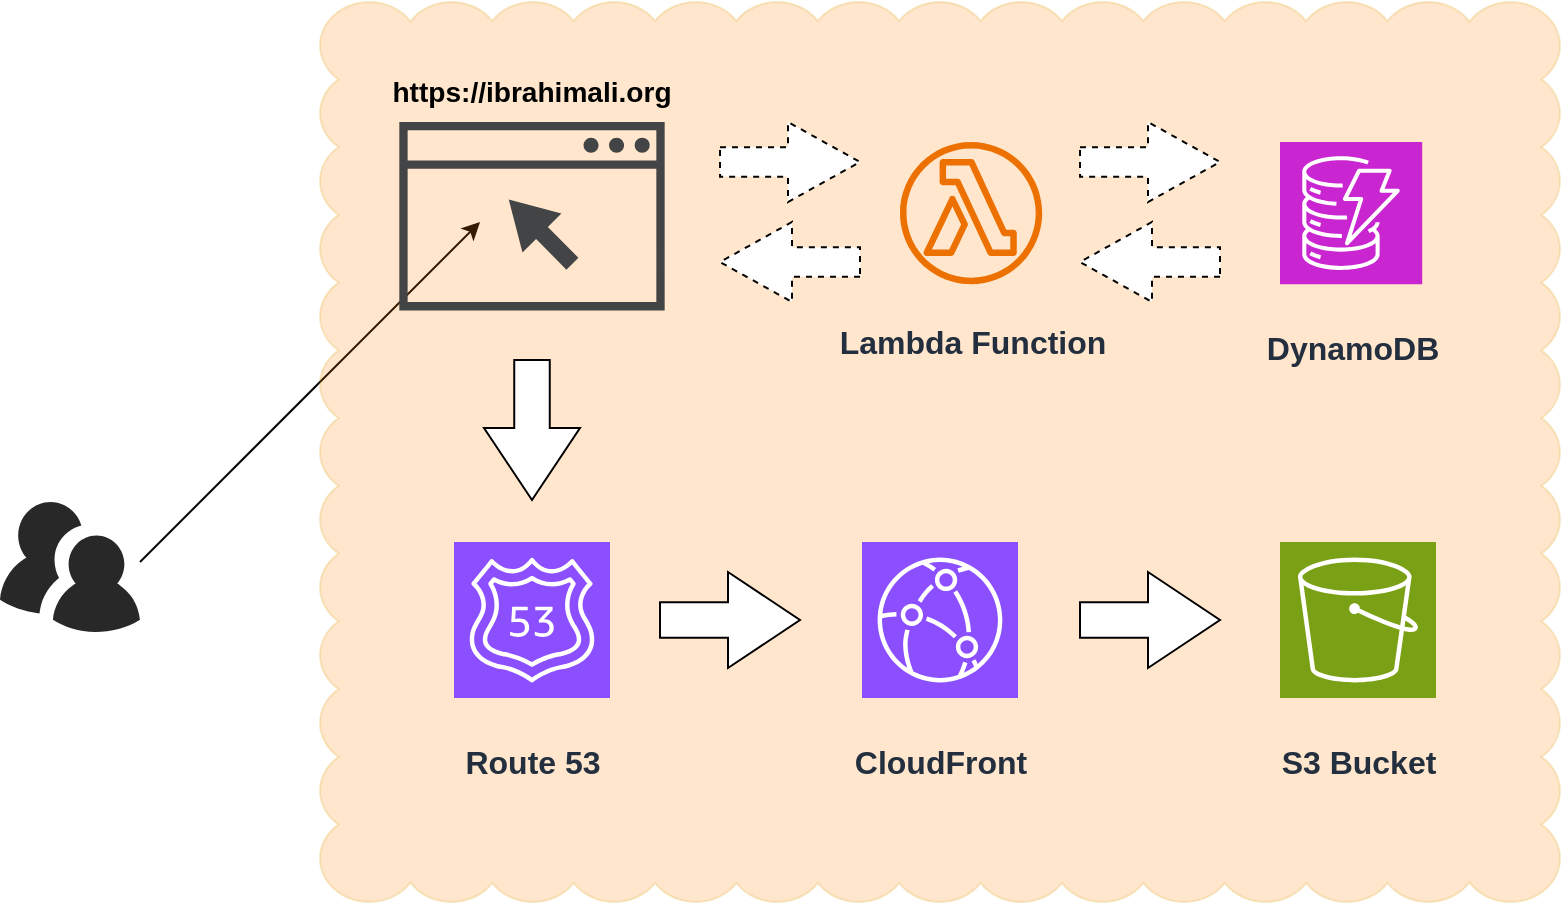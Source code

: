 <mxfile version="24.8.6">
  <diagram name="Page-1" id="4YSpm5ZrdWFzr7VjuStH">
    <mxGraphModel dx="1434" dy="780" grid="1" gridSize="10" guides="1" tooltips="1" connect="1" arrows="1" fold="1" page="1" pageScale="1" pageWidth="850" pageHeight="1100" math="0" shadow="0">
      <root>
        <mxCell id="0" />
        <mxCell id="1" parent="0" />
        <mxCell id="Ktk9CvPSsGRo4TtXuKc6-2" value="" style="verticalLabelPosition=bottom;sketch=0;html=1;fillColor=#282828;strokeColor=none;verticalAlign=top;pointerEvents=1;align=center;shape=mxgraph.cisco_safe.people_places_things_icons.icon9;" vertex="1" parent="1">
          <mxGeometry x="50" y="330" width="70" height="65" as="geometry" />
        </mxCell>
        <mxCell id="Ktk9CvPSsGRo4TtXuKc6-6" value="" style="endArrow=classic;html=1;rounded=0;" edge="1" parent="1">
          <mxGeometry width="50" height="50" relative="1" as="geometry">
            <mxPoint x="120" y="360" as="sourcePoint" />
            <mxPoint x="290" y="190" as="targetPoint" />
          </mxGeometry>
        </mxCell>
        <mxCell id="Ktk9CvPSsGRo4TtXuKc6-7" value="" style="whiteSpace=wrap;html=1;shape=mxgraph.basic.cloud_rect;fillColor=#FF8000;strokeColor=#d79b00;opacity=20;" vertex="1" parent="1">
          <mxGeometry x="210" y="80" width="620" height="450" as="geometry" />
        </mxCell>
        <mxCell id="Ktk9CvPSsGRo4TtXuKc6-11" value="" style="sketch=0;pointerEvents=1;shadow=0;dashed=0;html=1;strokeColor=none;fillColor=#434445;aspect=fixed;labelPosition=center;verticalLabelPosition=bottom;verticalAlign=top;align=center;outlineConnect=0;shape=mxgraph.vvd.web_browser;" vertex="1" parent="1">
          <mxGeometry x="249.66" y="140" width="132.67" height="94.2" as="geometry" />
        </mxCell>
        <mxCell id="Ktk9CvPSsGRo4TtXuKc6-12" value="&lt;h2 style=&quot;line-height: 120%;&quot;&gt;&lt;b&gt;&lt;font style=&quot;font-size: 16px;&quot;&gt;Route 53&lt;/font&gt;&lt;/b&gt;&lt;/h2&gt;" style="sketch=0;points=[[0,0,0],[0.25,0,0],[0.5,0,0],[0.75,0,0],[1,0,0],[0,1,0],[0.25,1,0],[0.5,1,0],[0.75,1,0],[1,1,0],[0,0.25,0],[0,0.5,0],[0,0.75,0],[1,0.25,0],[1,0.5,0],[1,0.75,0]];outlineConnect=0;fontColor=#232F3E;fillColor=#8C4FFF;strokeColor=#ffffff;dashed=0;verticalLabelPosition=bottom;verticalAlign=top;align=center;html=1;fontSize=12;fontStyle=0;aspect=fixed;shape=mxgraph.aws4.resourceIcon;resIcon=mxgraph.aws4.route_53;" vertex="1" parent="1">
          <mxGeometry x="277" y="350" width="78" height="78" as="geometry" />
        </mxCell>
        <mxCell id="Ktk9CvPSsGRo4TtXuKc6-13" value="&lt;h2&gt;&lt;font style=&quot;font-size: 16px;&quot;&gt;S3 Bucket&lt;/font&gt;&lt;/h2&gt;" style="sketch=0;points=[[0,0,0],[0.25,0,0],[0.5,0,0],[0.75,0,0],[1,0,0],[0,1,0],[0.25,1,0],[0.5,1,0],[0.75,1,0],[1,1,0],[0,0.25,0],[0,0.5,0],[0,0.75,0],[1,0.25,0],[1,0.5,0],[1,0.75,0]];outlineConnect=0;fontColor=#232F3E;fillColor=#7AA116;strokeColor=#ffffff;dashed=0;verticalLabelPosition=bottom;verticalAlign=top;align=center;html=1;fontSize=12;fontStyle=0;aspect=fixed;shape=mxgraph.aws4.resourceIcon;resIcon=mxgraph.aws4.s3;" vertex="1" parent="1">
          <mxGeometry x="690" y="350" width="78" height="78" as="geometry" />
        </mxCell>
        <mxCell id="Ktk9CvPSsGRo4TtXuKc6-14" value="&lt;h2&gt;&lt;font style=&quot;font-size: 16px;&quot;&gt;CloudFront&lt;/font&gt;&lt;/h2&gt;" style="sketch=0;points=[[0,0,0],[0.25,0,0],[0.5,0,0],[0.75,0,0],[1,0,0],[0,1,0],[0.25,1,0],[0.5,1,0],[0.75,1,0],[1,1,0],[0,0.25,0],[0,0.5,0],[0,0.75,0],[1,0.25,0],[1,0.5,0],[1,0.75,0]];outlineConnect=0;fontColor=#232F3E;fillColor=#8C4FFF;strokeColor=#ffffff;dashed=0;verticalLabelPosition=bottom;verticalAlign=top;align=center;html=1;fontSize=12;fontStyle=0;aspect=fixed;shape=mxgraph.aws4.resourceIcon;resIcon=mxgraph.aws4.cloudfront;" vertex="1" parent="1">
          <mxGeometry x="481" y="350" width="78" height="78" as="geometry" />
        </mxCell>
        <mxCell id="Ktk9CvPSsGRo4TtXuKc6-22" value="" style="html=1;shadow=0;dashed=0;align=center;verticalAlign=middle;shape=mxgraph.arrows2.arrow;dy=0.63;dx=36;notch=0;" vertex="1" parent="1">
          <mxGeometry x="380" y="365" width="70" height="48" as="geometry" />
        </mxCell>
        <mxCell id="Ktk9CvPSsGRo4TtXuKc6-24" value="" style="html=1;shadow=0;dashed=0;align=center;verticalAlign=middle;shape=mxgraph.arrows2.arrow;dy=0.63;dx=36;notch=0;" vertex="1" parent="1">
          <mxGeometry x="590" y="365" width="70" height="48" as="geometry" />
        </mxCell>
        <mxCell id="Ktk9CvPSsGRo4TtXuKc6-26" value="" style="html=1;shadow=0;dashed=0;align=center;verticalAlign=middle;shape=mxgraph.arrows2.arrow;dy=0.63;dx=36;notch=0;rotation=90;" vertex="1" parent="1">
          <mxGeometry x="281" y="270" width="70" height="48" as="geometry" />
        </mxCell>
        <mxCell id="Ktk9CvPSsGRo4TtXuKc6-29" value="" style="html=1;shadow=0;dashed=1;align=center;verticalAlign=middle;shape=mxgraph.arrows2.arrow;dy=0.63;dx=36;notch=0;" vertex="1" parent="1">
          <mxGeometry x="410" y="140" width="70" height="40" as="geometry" />
        </mxCell>
        <mxCell id="Ktk9CvPSsGRo4TtXuKc6-31" value="" style="html=1;shadow=0;dashed=1;align=center;verticalAlign=middle;shape=mxgraph.arrows2.arrow;dy=0.63;dx=36;notch=0;rotation=-180;" vertex="1" parent="1">
          <mxGeometry x="410" y="190" width="70" height="40" as="geometry" />
        </mxCell>
        <mxCell id="Ktk9CvPSsGRo4TtXuKc6-32" value="&lt;h2 style=&quot;font-size: 16px;&quot;&gt;Lambda&amp;nbsp;&lt;span style=&quot;background-color: initial;&quot;&gt;Function&lt;/span&gt;&lt;/h2&gt;" style="sketch=0;outlineConnect=0;fontColor=#232F3E;gradientColor=none;fillColor=#ED7100;strokeColor=none;dashed=0;verticalLabelPosition=bottom;verticalAlign=top;align=center;html=1;fontSize=12;fontStyle=0;aspect=fixed;pointerEvents=1;shape=mxgraph.aws4.lambda_function;" vertex="1" parent="1">
          <mxGeometry x="500" y="150" width="71.1" height="71.1" as="geometry" />
        </mxCell>
        <mxCell id="Ktk9CvPSsGRo4TtXuKc6-33" value="" style="html=1;shadow=0;dashed=1;align=center;verticalAlign=middle;shape=mxgraph.arrows2.arrow;dy=0.63;dx=36;notch=0;" vertex="1" parent="1">
          <mxGeometry x="590" y="140" width="70" height="40" as="geometry" />
        </mxCell>
        <mxCell id="Ktk9CvPSsGRo4TtXuKc6-34" value="" style="html=1;shadow=0;dashed=1;align=center;verticalAlign=middle;shape=mxgraph.arrows2.arrow;dy=0.63;dx=36;notch=0;rotation=-180;" vertex="1" parent="1">
          <mxGeometry x="590" y="190" width="70" height="40" as="geometry" />
        </mxCell>
        <mxCell id="Ktk9CvPSsGRo4TtXuKc6-35" value="&lt;h2&gt;&lt;b&gt;&lt;font style=&quot;font-size: 16px;&quot;&gt;DynamoDB&lt;/font&gt;&lt;/b&gt;&lt;/h2&gt;" style="sketch=0;points=[[0,0,0],[0.25,0,0],[0.5,0,0],[0.75,0,0],[1,0,0],[0,1,0],[0.25,1,0],[0.5,1,0],[0.75,1,0],[1,1,0],[0,0.25,0],[0,0.5,0],[0,0.75,0],[1,0.25,0],[1,0.5,0],[1,0.75,0]];outlineConnect=0;fontColor=#232F3E;fillColor=#C925D1;strokeColor=#ffffff;dashed=0;verticalLabelPosition=bottom;verticalAlign=top;align=center;html=1;fontSize=12;fontStyle=0;aspect=fixed;shape=mxgraph.aws4.resourceIcon;resIcon=mxgraph.aws4.dynamodb;" vertex="1" parent="1">
          <mxGeometry x="690" y="150" width="71.1" height="71.1" as="geometry" />
        </mxCell>
        <mxCell id="Ktk9CvPSsGRo4TtXuKc6-36" value="&lt;h3&gt;https://ibrahimali.org&lt;/h3&gt;" style="text;html=1;align=center;verticalAlign=middle;whiteSpace=wrap;rounded=0;" vertex="1" parent="1">
          <mxGeometry x="286" y="110" width="60" height="30" as="geometry" />
        </mxCell>
      </root>
    </mxGraphModel>
  </diagram>
</mxfile>
